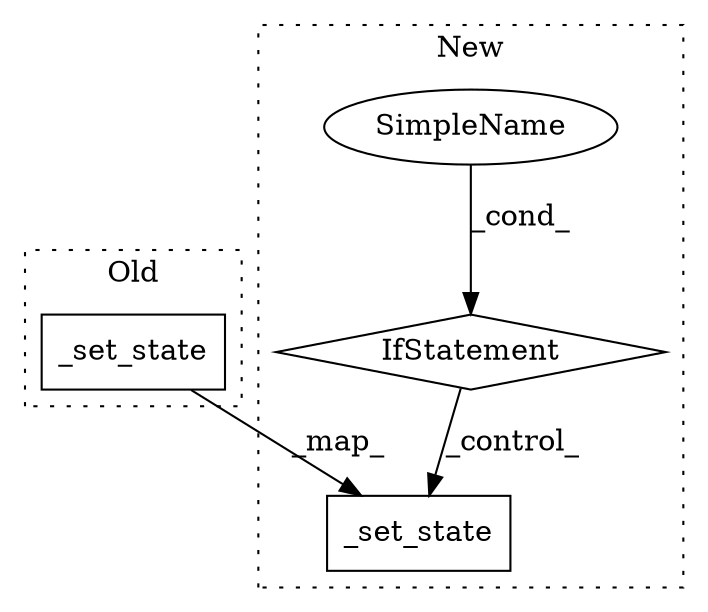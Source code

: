 digraph G {
subgraph cluster0 {
1 [label="_set_state" a="32" s="6257,6304" l="11,1" shape="box"];
label = "Old";
style="dotted";
}
subgraph cluster1 {
2 [label="_set_state" a="32" s="6668,6715" l="11,1" shape="box"];
3 [label="SimpleName" a="42" s="" l="" shape="ellipse"];
4 [label="IfStatement" a="25" s="6617,6651" l="4,2" shape="diamond"];
label = "New";
style="dotted";
}
1 -> 2 [label="_map_"];
3 -> 4 [label="_cond_"];
4 -> 2 [label="_control_"];
}